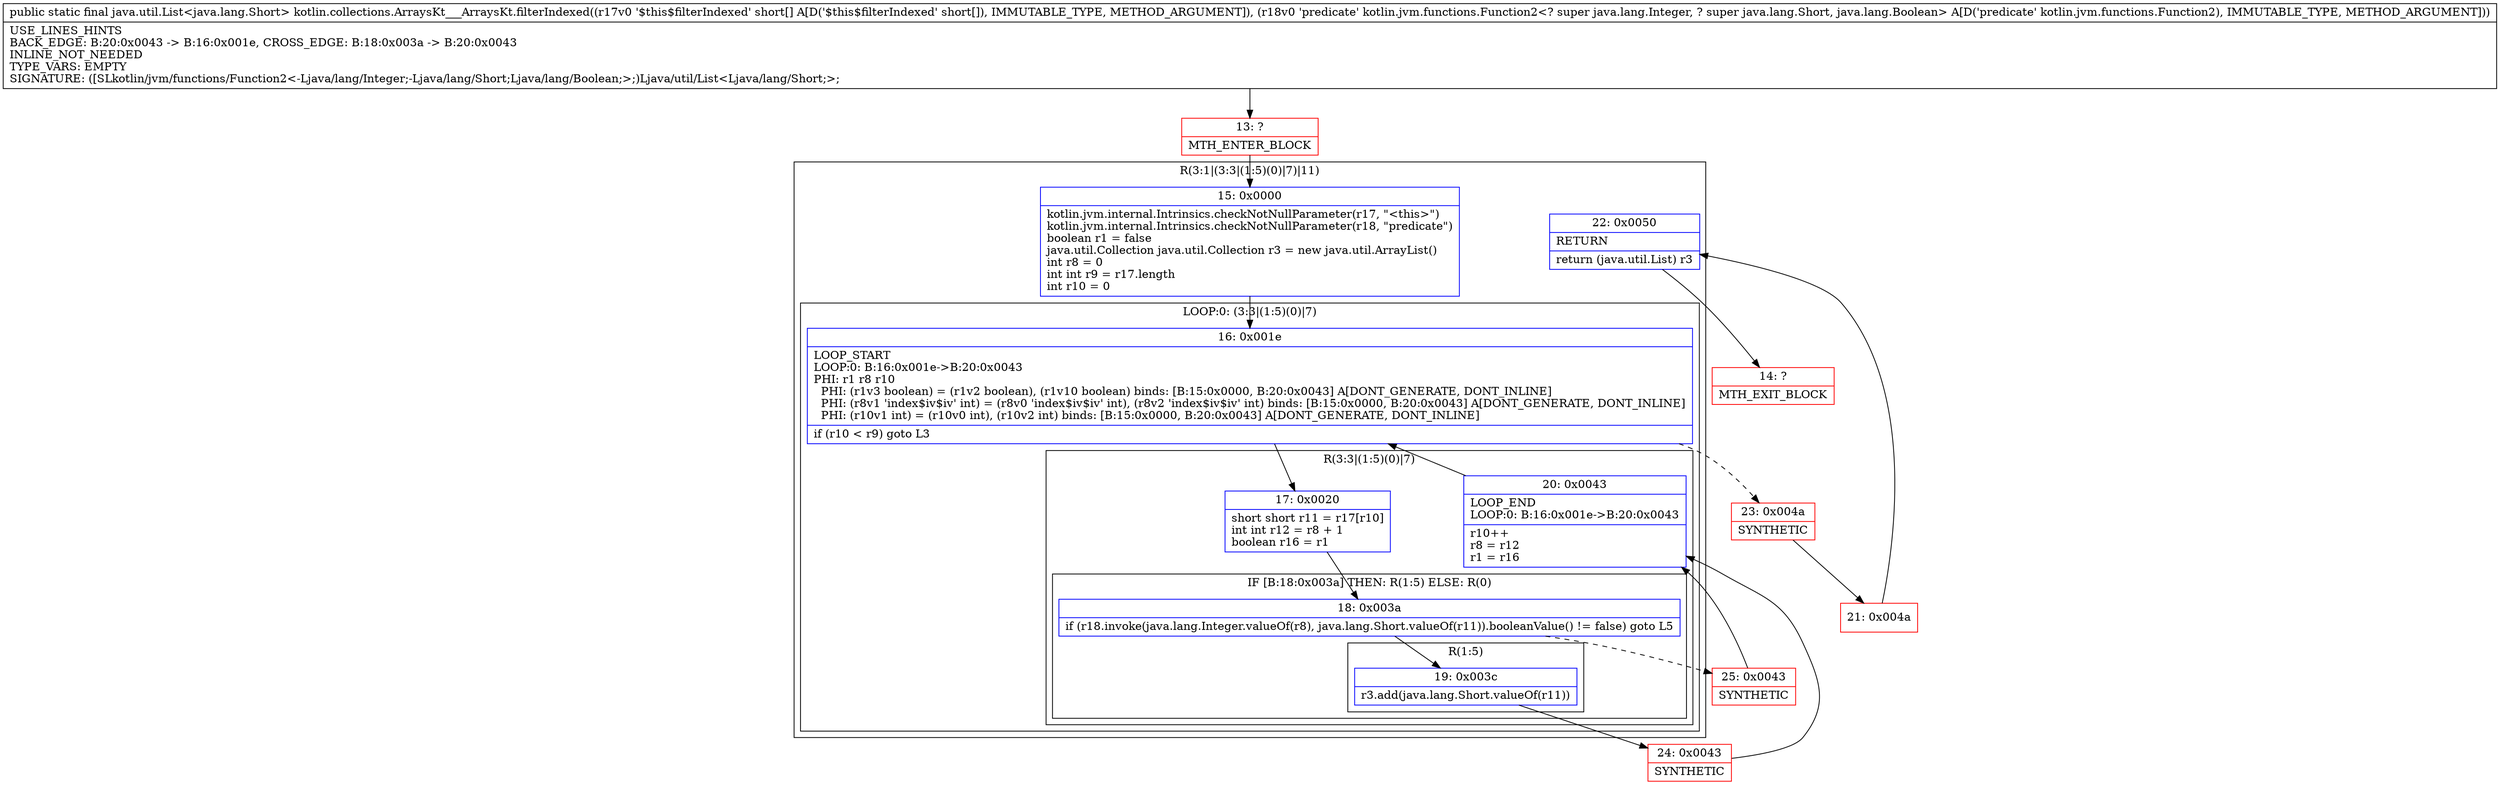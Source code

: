digraph "CFG forkotlin.collections.ArraysKt___ArraysKt.filterIndexed([SLkotlin\/jvm\/functions\/Function2;)Ljava\/util\/List;" {
subgraph cluster_Region_55752869 {
label = "R(3:1|(3:3|(1:5)(0)|7)|11)";
node [shape=record,color=blue];
Node_15 [shape=record,label="{15\:\ 0x0000|kotlin.jvm.internal.Intrinsics.checkNotNullParameter(r17, \"\<this\>\")\lkotlin.jvm.internal.Intrinsics.checkNotNullParameter(r18, \"predicate\")\lboolean r1 = false\ljava.util.Collection java.util.Collection r3 = new java.util.ArrayList()\lint r8 = 0\lint int r9 = r17.length\lint r10 = 0\l}"];
subgraph cluster_LoopRegion_1624082251 {
label = "LOOP:0: (3:3|(1:5)(0)|7)";
node [shape=record,color=blue];
Node_16 [shape=record,label="{16\:\ 0x001e|LOOP_START\lLOOP:0: B:16:0x001e\-\>B:20:0x0043\lPHI: r1 r8 r10 \l  PHI: (r1v3 boolean) = (r1v2 boolean), (r1v10 boolean) binds: [B:15:0x0000, B:20:0x0043] A[DONT_GENERATE, DONT_INLINE]\l  PHI: (r8v1 'index$iv$iv' int) = (r8v0 'index$iv$iv' int), (r8v2 'index$iv$iv' int) binds: [B:15:0x0000, B:20:0x0043] A[DONT_GENERATE, DONT_INLINE]\l  PHI: (r10v1 int) = (r10v0 int), (r10v2 int) binds: [B:15:0x0000, B:20:0x0043] A[DONT_GENERATE, DONT_INLINE]\l|if (r10 \< r9) goto L3\l}"];
subgraph cluster_Region_1175654651 {
label = "R(3:3|(1:5)(0)|7)";
node [shape=record,color=blue];
Node_17 [shape=record,label="{17\:\ 0x0020|short short r11 = r17[r10]\lint int r12 = r8 + 1\lboolean r16 = r1\l}"];
subgraph cluster_IfRegion_1984728759 {
label = "IF [B:18:0x003a] THEN: R(1:5) ELSE: R(0)";
node [shape=record,color=blue];
Node_18 [shape=record,label="{18\:\ 0x003a|if (r18.invoke(java.lang.Integer.valueOf(r8), java.lang.Short.valueOf(r11)).booleanValue() != false) goto L5\l}"];
subgraph cluster_Region_1578094860 {
label = "R(1:5)";
node [shape=record,color=blue];
Node_19 [shape=record,label="{19\:\ 0x003c|r3.add(java.lang.Short.valueOf(r11))\l}"];
}
subgraph cluster_Region_1732973533 {
label = "R(0)";
node [shape=record,color=blue];
}
}
Node_20 [shape=record,label="{20\:\ 0x0043|LOOP_END\lLOOP:0: B:16:0x001e\-\>B:20:0x0043\l|r10++\lr8 = r12\lr1 = r16\l}"];
}
}
Node_22 [shape=record,label="{22\:\ 0x0050|RETURN\l|return (java.util.List) r3\l}"];
}
Node_13 [shape=record,color=red,label="{13\:\ ?|MTH_ENTER_BLOCK\l}"];
Node_24 [shape=record,color=red,label="{24\:\ 0x0043|SYNTHETIC\l}"];
Node_25 [shape=record,color=red,label="{25\:\ 0x0043|SYNTHETIC\l}"];
Node_23 [shape=record,color=red,label="{23\:\ 0x004a|SYNTHETIC\l}"];
Node_21 [shape=record,color=red,label="{21\:\ 0x004a}"];
Node_14 [shape=record,color=red,label="{14\:\ ?|MTH_EXIT_BLOCK\l}"];
MethodNode[shape=record,label="{public static final java.util.List\<java.lang.Short\> kotlin.collections.ArraysKt___ArraysKt.filterIndexed((r17v0 '$this$filterIndexed' short[] A[D('$this$filterIndexed' short[]), IMMUTABLE_TYPE, METHOD_ARGUMENT]), (r18v0 'predicate' kotlin.jvm.functions.Function2\<? super java.lang.Integer, ? super java.lang.Short, java.lang.Boolean\> A[D('predicate' kotlin.jvm.functions.Function2), IMMUTABLE_TYPE, METHOD_ARGUMENT]))  | USE_LINES_HINTS\lBACK_EDGE: B:20:0x0043 \-\> B:16:0x001e, CROSS_EDGE: B:18:0x003a \-\> B:20:0x0043\lINLINE_NOT_NEEDED\lTYPE_VARS: EMPTY\lSIGNATURE: ([SLkotlin\/jvm\/functions\/Function2\<\-Ljava\/lang\/Integer;\-Ljava\/lang\/Short;Ljava\/lang\/Boolean;\>;)Ljava\/util\/List\<Ljava\/lang\/Short;\>;\l}"];
MethodNode -> Node_13;Node_15 -> Node_16;
Node_16 -> Node_17;
Node_16 -> Node_23[style=dashed];
Node_17 -> Node_18;
Node_18 -> Node_19;
Node_18 -> Node_25[style=dashed];
Node_19 -> Node_24;
Node_20 -> Node_16;
Node_22 -> Node_14;
Node_13 -> Node_15;
Node_24 -> Node_20;
Node_25 -> Node_20;
Node_23 -> Node_21;
Node_21 -> Node_22;
}

